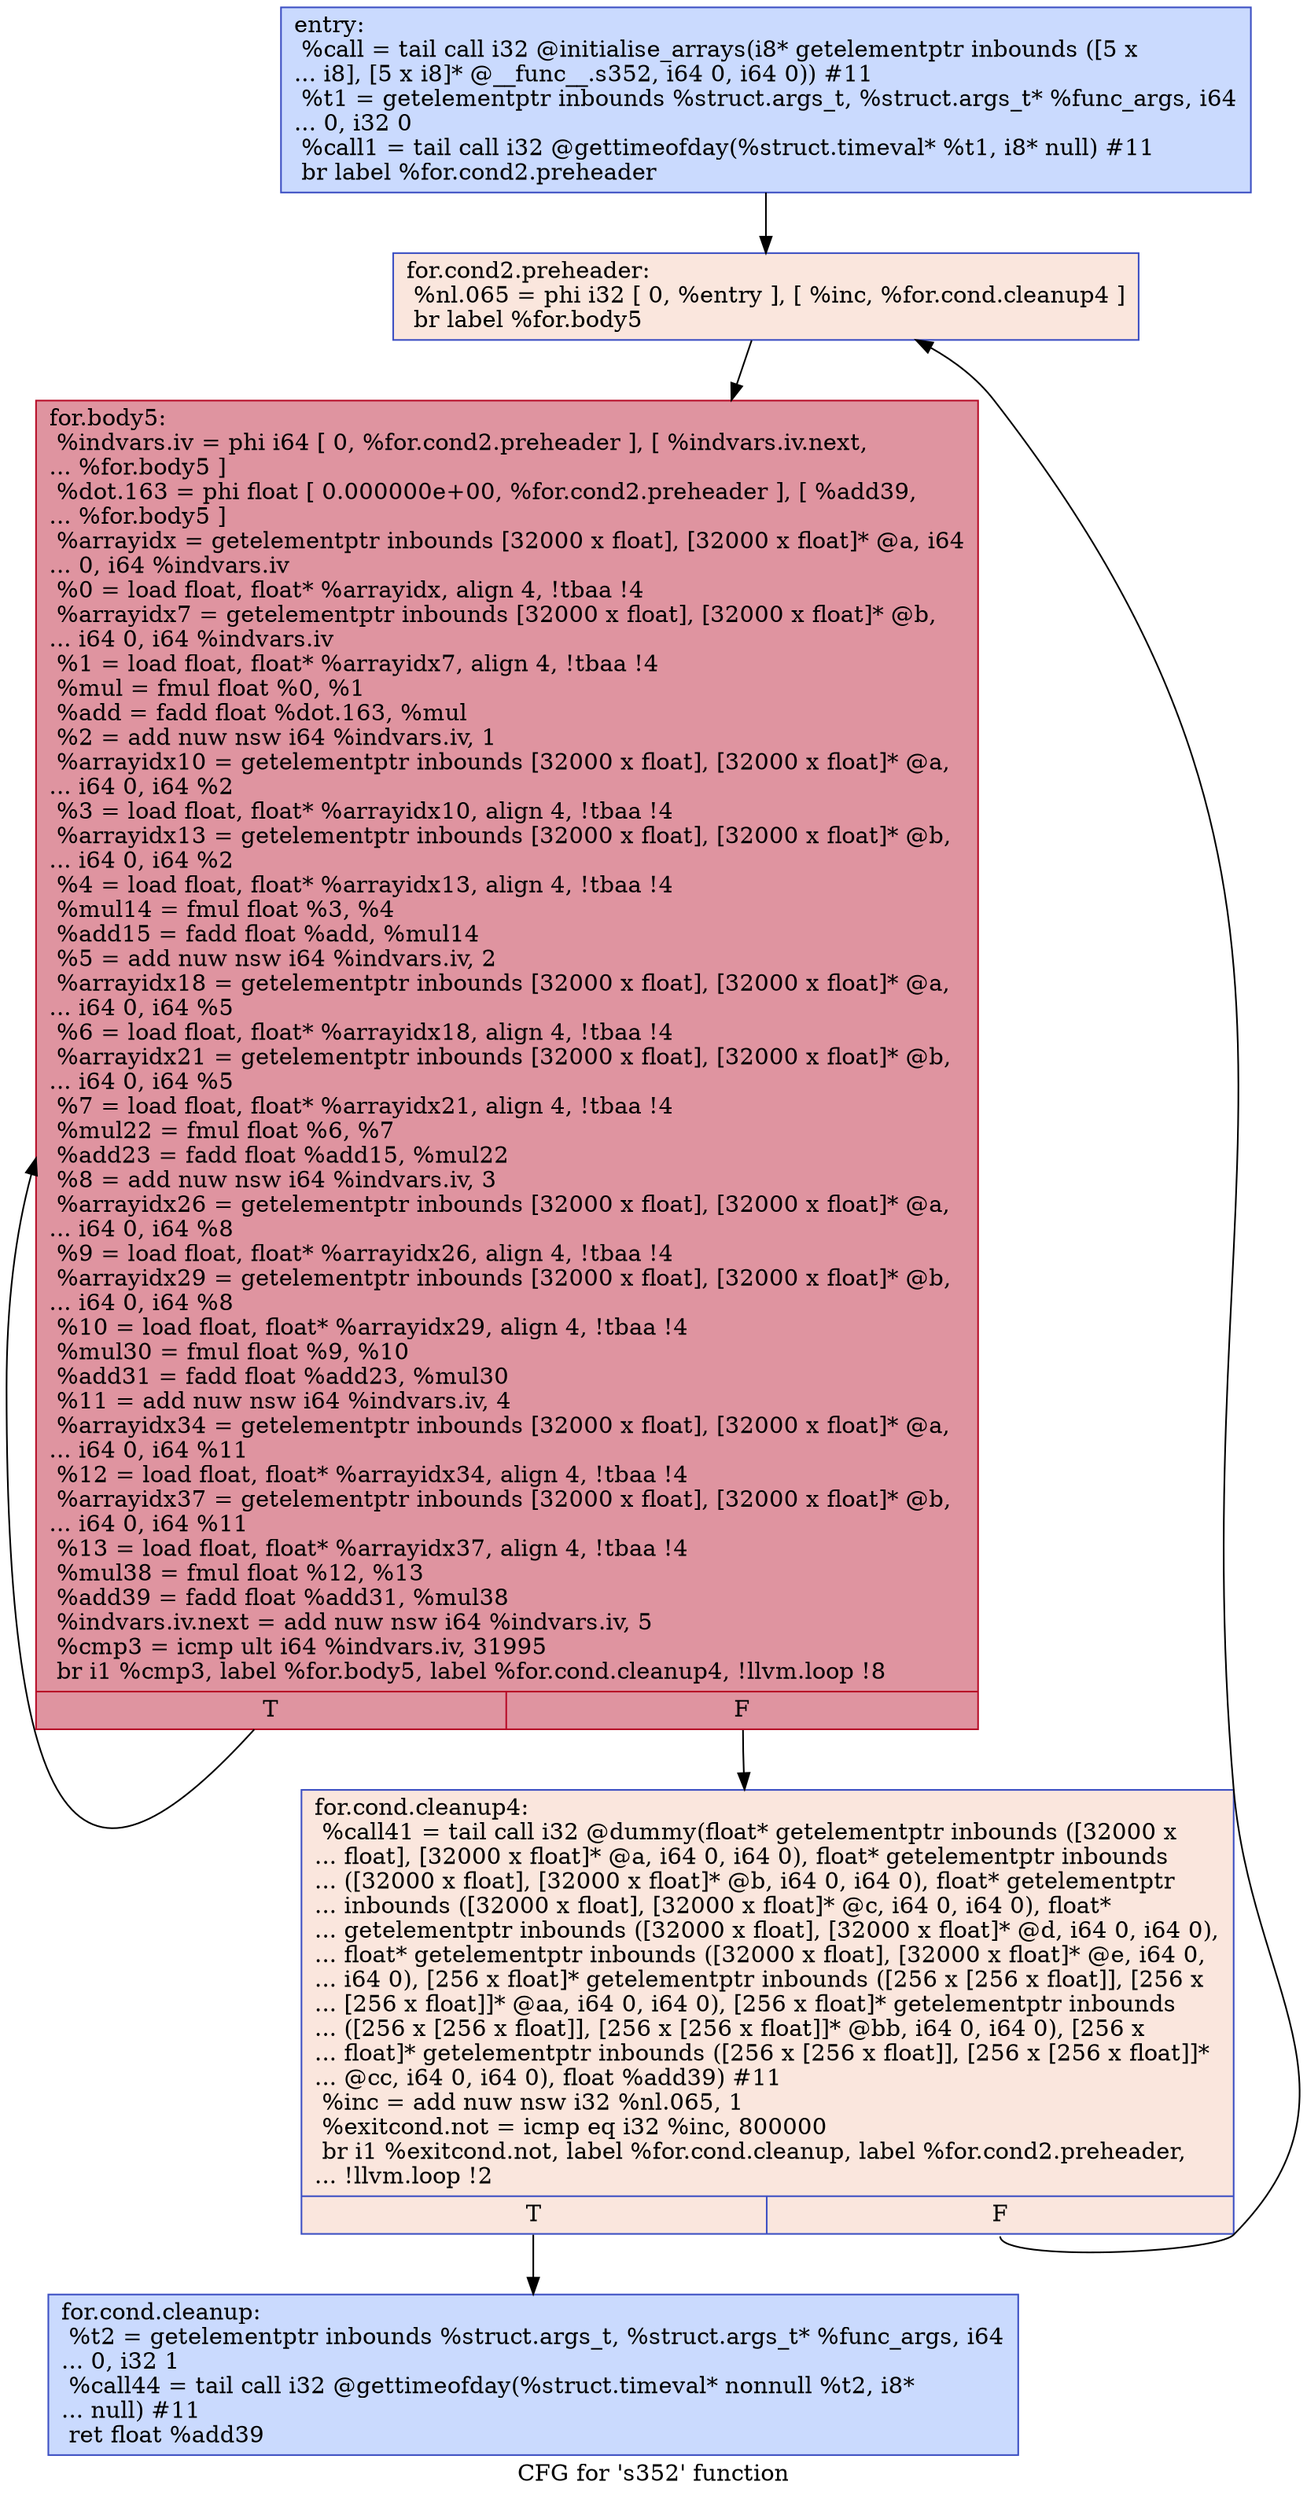 digraph "CFG for 's352' function" {
	label="CFG for 's352' function";

	Node0x564c93c266c0 [shape=record,color="#3d50c3ff", style=filled, fillcolor="#88abfd70",label="{entry:\l  %call = tail call i32 @initialise_arrays(i8* getelementptr inbounds ([5 x\l... i8], [5 x i8]* @__func__.s352, i64 0, i64 0)) #11\l  %t1 = getelementptr inbounds %struct.args_t, %struct.args_t* %func_args, i64\l... 0, i32 0\l  %call1 = tail call i32 @gettimeofday(%struct.timeval* %t1, i8* null) #11\l  br label %for.cond2.preheader\l}"];
	Node0x564c93c266c0 -> Node0x564c93c26b60;
	Node0x564c93c26b60 [shape=record,color="#3d50c3ff", style=filled, fillcolor="#f3c7b170",label="{for.cond2.preheader:                              \l  %nl.065 = phi i32 [ 0, %entry ], [ %inc, %for.cond.cleanup4 ]\l  br label %for.body5\l}"];
	Node0x564c93c26b60 -> Node0x564c93c26d90;
	Node0x564c93c26e50 [shape=record,color="#3d50c3ff", style=filled, fillcolor="#88abfd70",label="{for.cond.cleanup:                                 \l  %t2 = getelementptr inbounds %struct.args_t, %struct.args_t* %func_args, i64\l... 0, i32 1\l  %call44 = tail call i32 @gettimeofday(%struct.timeval* nonnull %t2, i8*\l... null) #11\l  ret float %add39\l}"];
	Node0x564c93c26c80 [shape=record,color="#3d50c3ff", style=filled, fillcolor="#f3c7b170",label="{for.cond.cleanup4:                                \l  %call41 = tail call i32 @dummy(float* getelementptr inbounds ([32000 x\l... float], [32000 x float]* @a, i64 0, i64 0), float* getelementptr inbounds\l... ([32000 x float], [32000 x float]* @b, i64 0, i64 0), float* getelementptr\l... inbounds ([32000 x float], [32000 x float]* @c, i64 0, i64 0), float*\l... getelementptr inbounds ([32000 x float], [32000 x float]* @d, i64 0, i64 0),\l... float* getelementptr inbounds ([32000 x float], [32000 x float]* @e, i64 0,\l... i64 0), [256 x float]* getelementptr inbounds ([256 x [256 x float]], [256 x\l... [256 x float]]* @aa, i64 0, i64 0), [256 x float]* getelementptr inbounds\l... ([256 x [256 x float]], [256 x [256 x float]]* @bb, i64 0, i64 0), [256 x\l... float]* getelementptr inbounds ([256 x [256 x float]], [256 x [256 x float]]*\l... @cc, i64 0, i64 0), float %add39) #11\l  %inc = add nuw nsw i32 %nl.065, 1\l  %exitcond.not = icmp eq i32 %inc, 800000\l  br i1 %exitcond.not, label %for.cond.cleanup, label %for.cond2.preheader,\l... !llvm.loop !2\l|{<s0>T|<s1>F}}"];
	Node0x564c93c26c80:s0 -> Node0x564c93c26e50;
	Node0x564c93c26c80:s1 -> Node0x564c93c26b60;
	Node0x564c93c26d90 [shape=record,color="#b70d28ff", style=filled, fillcolor="#b70d2870",label="{for.body5:                                        \l  %indvars.iv = phi i64 [ 0, %for.cond2.preheader ], [ %indvars.iv.next,\l... %for.body5 ]\l  %dot.163 = phi float [ 0.000000e+00, %for.cond2.preheader ], [ %add39,\l... %for.body5 ]\l  %arrayidx = getelementptr inbounds [32000 x float], [32000 x float]* @a, i64\l... 0, i64 %indvars.iv\l  %0 = load float, float* %arrayidx, align 4, !tbaa !4\l  %arrayidx7 = getelementptr inbounds [32000 x float], [32000 x float]* @b,\l... i64 0, i64 %indvars.iv\l  %1 = load float, float* %arrayidx7, align 4, !tbaa !4\l  %mul = fmul float %0, %1\l  %add = fadd float %dot.163, %mul\l  %2 = add nuw nsw i64 %indvars.iv, 1\l  %arrayidx10 = getelementptr inbounds [32000 x float], [32000 x float]* @a,\l... i64 0, i64 %2\l  %3 = load float, float* %arrayidx10, align 4, !tbaa !4\l  %arrayidx13 = getelementptr inbounds [32000 x float], [32000 x float]* @b,\l... i64 0, i64 %2\l  %4 = load float, float* %arrayidx13, align 4, !tbaa !4\l  %mul14 = fmul float %3, %4\l  %add15 = fadd float %add, %mul14\l  %5 = add nuw nsw i64 %indvars.iv, 2\l  %arrayidx18 = getelementptr inbounds [32000 x float], [32000 x float]* @a,\l... i64 0, i64 %5\l  %6 = load float, float* %arrayidx18, align 4, !tbaa !4\l  %arrayidx21 = getelementptr inbounds [32000 x float], [32000 x float]* @b,\l... i64 0, i64 %5\l  %7 = load float, float* %arrayidx21, align 4, !tbaa !4\l  %mul22 = fmul float %6, %7\l  %add23 = fadd float %add15, %mul22\l  %8 = add nuw nsw i64 %indvars.iv, 3\l  %arrayidx26 = getelementptr inbounds [32000 x float], [32000 x float]* @a,\l... i64 0, i64 %8\l  %9 = load float, float* %arrayidx26, align 4, !tbaa !4\l  %arrayidx29 = getelementptr inbounds [32000 x float], [32000 x float]* @b,\l... i64 0, i64 %8\l  %10 = load float, float* %arrayidx29, align 4, !tbaa !4\l  %mul30 = fmul float %9, %10\l  %add31 = fadd float %add23, %mul30\l  %11 = add nuw nsw i64 %indvars.iv, 4\l  %arrayidx34 = getelementptr inbounds [32000 x float], [32000 x float]* @a,\l... i64 0, i64 %11\l  %12 = load float, float* %arrayidx34, align 4, !tbaa !4\l  %arrayidx37 = getelementptr inbounds [32000 x float], [32000 x float]* @b,\l... i64 0, i64 %11\l  %13 = load float, float* %arrayidx37, align 4, !tbaa !4\l  %mul38 = fmul float %12, %13\l  %add39 = fadd float %add31, %mul38\l  %indvars.iv.next = add nuw nsw i64 %indvars.iv, 5\l  %cmp3 = icmp ult i64 %indvars.iv, 31995\l  br i1 %cmp3, label %for.body5, label %for.cond.cleanup4, !llvm.loop !8\l|{<s0>T|<s1>F}}"];
	Node0x564c93c26d90:s0 -> Node0x564c93c26d90;
	Node0x564c93c26d90:s1 -> Node0x564c93c26c80;
}
